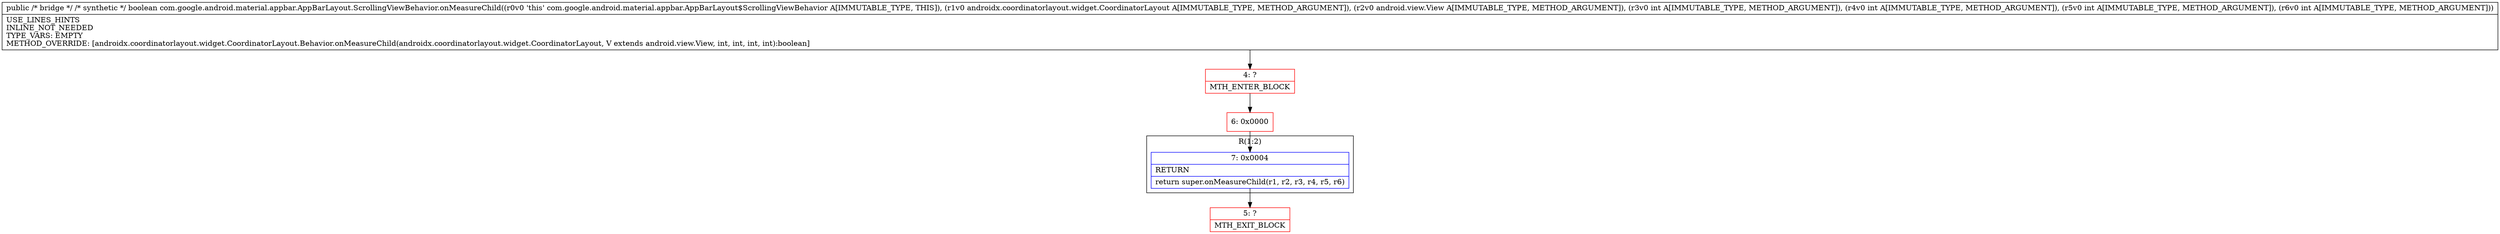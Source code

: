 digraph "CFG forcom.google.android.material.appbar.AppBarLayout.ScrollingViewBehavior.onMeasureChild(Landroidx\/coordinatorlayout\/widget\/CoordinatorLayout;Landroid\/view\/View;IIII)Z" {
subgraph cluster_Region_1953247402 {
label = "R(1:2)";
node [shape=record,color=blue];
Node_7 [shape=record,label="{7\:\ 0x0004|RETURN\l|return super.onMeasureChild(r1, r2, r3, r4, r5, r6)\l}"];
}
Node_4 [shape=record,color=red,label="{4\:\ ?|MTH_ENTER_BLOCK\l}"];
Node_6 [shape=record,color=red,label="{6\:\ 0x0000}"];
Node_5 [shape=record,color=red,label="{5\:\ ?|MTH_EXIT_BLOCK\l}"];
MethodNode[shape=record,label="{public \/* bridge *\/ \/* synthetic *\/ boolean com.google.android.material.appbar.AppBarLayout.ScrollingViewBehavior.onMeasureChild((r0v0 'this' com.google.android.material.appbar.AppBarLayout$ScrollingViewBehavior A[IMMUTABLE_TYPE, THIS]), (r1v0 androidx.coordinatorlayout.widget.CoordinatorLayout A[IMMUTABLE_TYPE, METHOD_ARGUMENT]), (r2v0 android.view.View A[IMMUTABLE_TYPE, METHOD_ARGUMENT]), (r3v0 int A[IMMUTABLE_TYPE, METHOD_ARGUMENT]), (r4v0 int A[IMMUTABLE_TYPE, METHOD_ARGUMENT]), (r5v0 int A[IMMUTABLE_TYPE, METHOD_ARGUMENT]), (r6v0 int A[IMMUTABLE_TYPE, METHOD_ARGUMENT]))  | USE_LINES_HINTS\lINLINE_NOT_NEEDED\lTYPE_VARS: EMPTY\lMETHOD_OVERRIDE: [androidx.coordinatorlayout.widget.CoordinatorLayout.Behavior.onMeasureChild(androidx.coordinatorlayout.widget.CoordinatorLayout, V extends android.view.View, int, int, int, int):boolean]\l}"];
MethodNode -> Node_4;Node_7 -> Node_5;
Node_4 -> Node_6;
Node_6 -> Node_7;
}

